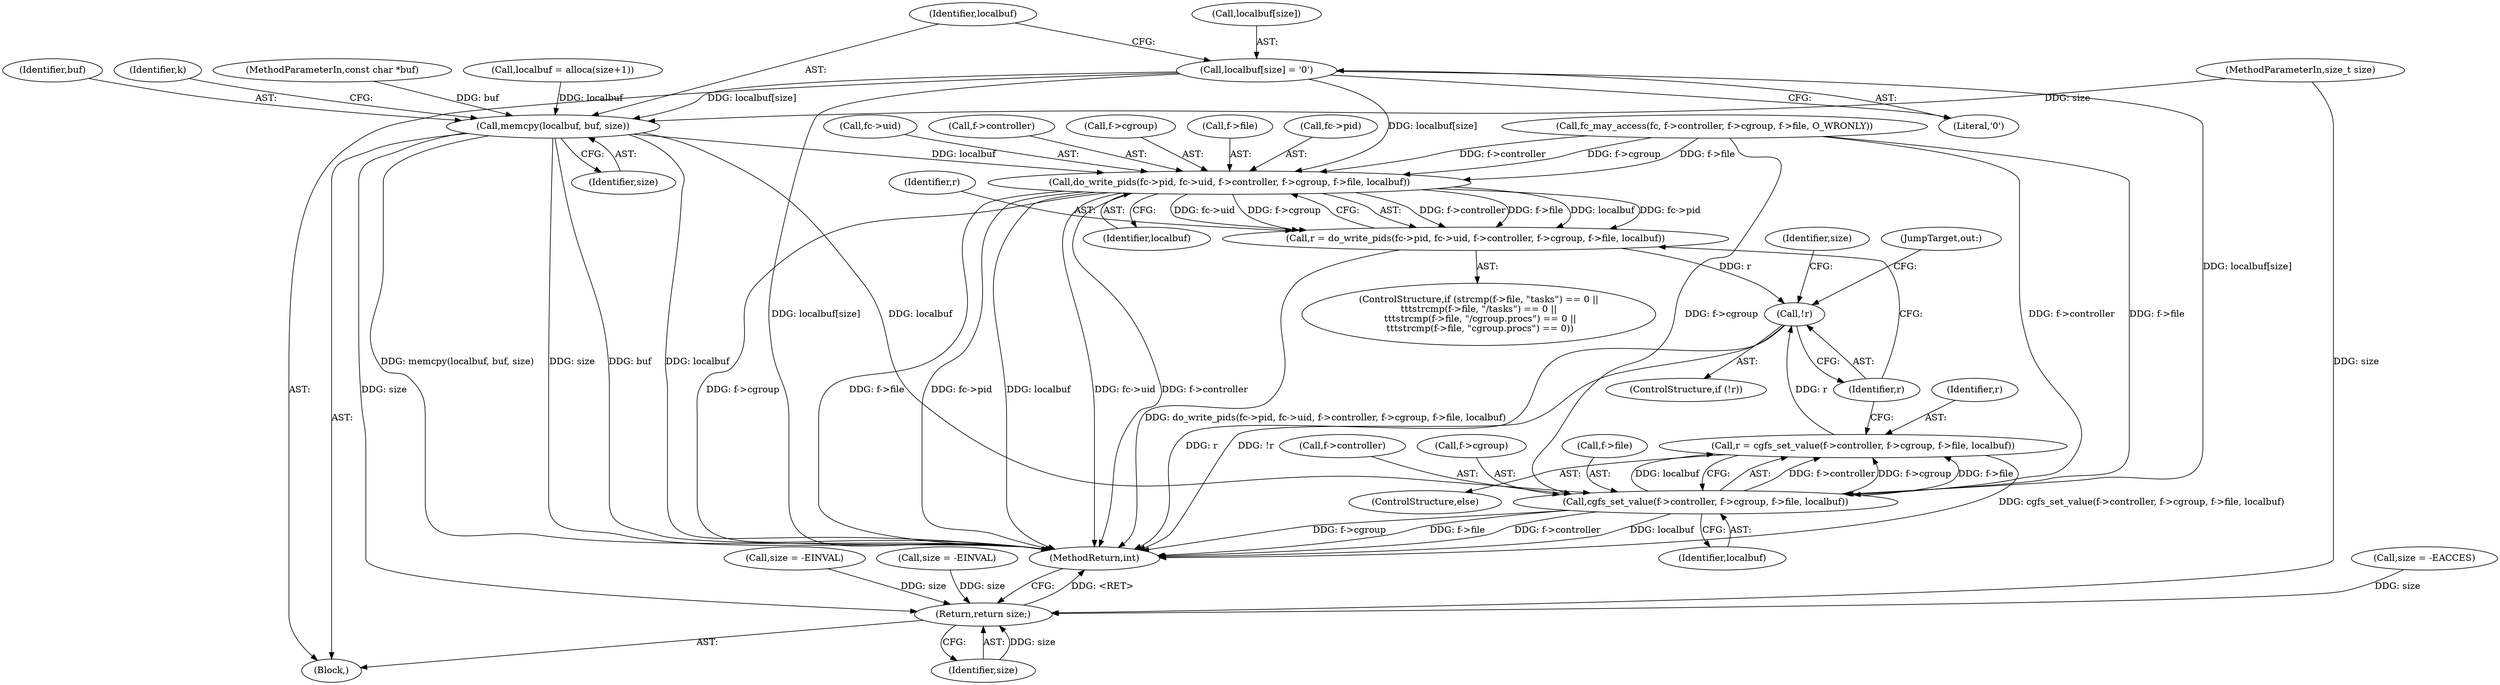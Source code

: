 digraph "0_lxcfs_8ee2a503e102b1a43ec4d83113dc275ab20a869a@array" {
"1000157" [label="(Call,localbuf[size] = '\0')"];
"1000162" [label="(Call,memcpy(localbuf, buf, size))"];
"1000241" [label="(Call,do_write_pids(fc->pid, fc->uid, f->controller, f->cgroup, f->file, localbuf))"];
"1000239" [label="(Call,r = do_write_pids(fc->pid, fc->uid, f->controller, f->cgroup, f->file, localbuf))"];
"1000273" [label="(Call,!r)"];
"1000261" [label="(Call,cgfs_set_value(f->controller, f->cgroup, f->file, localbuf))"];
"1000259" [label="(Call,r = cgfs_set_value(f->controller, f->cgroup, f->file, localbuf))"];
"1000282" [label="(Return,return size;)"];
"1000158" [label="(Call,localbuf[size])"];
"1000169" [label="(Identifier,k)"];
"1000163" [label="(Identifier,localbuf)"];
"1000265" [label="(Call,f->cgroup)"];
"1000106" [label="(Block,)"];
"1000257" [label="(Identifier,localbuf)"];
"1000262" [label="(Call,f->controller)"];
"1000182" [label="(Call,size = -EINVAL)"];
"1000279" [label="(JumpTarget,out:)"];
"1000240" [label="(Identifier,r)"];
"1000261" [label="(Call,cgfs_set_value(f->controller, f->cgroup, f->file, localbuf))"];
"1000162" [label="(Call,memcpy(localbuf, buf, size))"];
"1000241" [label="(Call,do_write_pids(fc->pid, fc->uid, f->controller, f->cgroup, f->file, localbuf))"];
"1000165" [label="(Identifier,size)"];
"1000151" [label="(Call,localbuf = alloca(size+1))"];
"1000102" [label="(MethodParameterIn,const char *buf)"];
"1000282" [label="(Return,return size;)"];
"1000242" [label="(Call,fc->pid)"];
"1000251" [label="(Call,f->cgroup)"];
"1000254" [label="(Call,f->file)"];
"1000259" [label="(Call,r = cgfs_set_value(f->controller, f->cgroup, f->file, localbuf))"];
"1000283" [label="(Identifier,size)"];
"1000202" [label="(Call,size = -EACCES)"];
"1000239" [label="(Call,r = do_write_pids(fc->pid, fc->uid, f->controller, f->cgroup, f->file, localbuf))"];
"1000284" [label="(MethodReturn,int)"];
"1000189" [label="(Call,fc_may_access(fc, f->controller, f->cgroup, f->file, O_WRONLY))"];
"1000245" [label="(Call,fc->uid)"];
"1000103" [label="(MethodParameterIn,size_t size)"];
"1000161" [label="(Literal,'\0')"];
"1000268" [label="(Call,f->file)"];
"1000276" [label="(Identifier,size)"];
"1000272" [label="(ControlStructure,if (!r))"];
"1000157" [label="(Call,localbuf[size] = '\0')"];
"1000164" [label="(Identifier,buf)"];
"1000258" [label="(ControlStructure,else)"];
"1000260" [label="(Identifier,r)"];
"1000248" [label="(Call,f->controller)"];
"1000273" [label="(Call,!r)"];
"1000207" [label="(ControlStructure,if (strcmp(f->file, \"tasks\") == 0 ||\n\t\t\tstrcmp(f->file, \"/tasks\") == 0 ||\n \t\t\tstrcmp(f->file, \"/cgroup.procs\") == 0 ||\n \t\t\tstrcmp(f->file, \"cgroup.procs\") == 0))"];
"1000275" [label="(Call,size = -EINVAL)"];
"1000274" [label="(Identifier,r)"];
"1000271" [label="(Identifier,localbuf)"];
"1000157" -> "1000106"  [label="AST: "];
"1000157" -> "1000161"  [label="CFG: "];
"1000158" -> "1000157"  [label="AST: "];
"1000161" -> "1000157"  [label="AST: "];
"1000163" -> "1000157"  [label="CFG: "];
"1000157" -> "1000284"  [label="DDG: localbuf[size]"];
"1000157" -> "1000162"  [label="DDG: localbuf[size]"];
"1000157" -> "1000241"  [label="DDG: localbuf[size]"];
"1000157" -> "1000261"  [label="DDG: localbuf[size]"];
"1000162" -> "1000106"  [label="AST: "];
"1000162" -> "1000165"  [label="CFG: "];
"1000163" -> "1000162"  [label="AST: "];
"1000164" -> "1000162"  [label="AST: "];
"1000165" -> "1000162"  [label="AST: "];
"1000169" -> "1000162"  [label="CFG: "];
"1000162" -> "1000284"  [label="DDG: buf"];
"1000162" -> "1000284"  [label="DDG: localbuf"];
"1000162" -> "1000284"  [label="DDG: memcpy(localbuf, buf, size)"];
"1000162" -> "1000284"  [label="DDG: size"];
"1000151" -> "1000162"  [label="DDG: localbuf"];
"1000102" -> "1000162"  [label="DDG: buf"];
"1000103" -> "1000162"  [label="DDG: size"];
"1000162" -> "1000241"  [label="DDG: localbuf"];
"1000162" -> "1000261"  [label="DDG: localbuf"];
"1000162" -> "1000282"  [label="DDG: size"];
"1000241" -> "1000239"  [label="AST: "];
"1000241" -> "1000257"  [label="CFG: "];
"1000242" -> "1000241"  [label="AST: "];
"1000245" -> "1000241"  [label="AST: "];
"1000248" -> "1000241"  [label="AST: "];
"1000251" -> "1000241"  [label="AST: "];
"1000254" -> "1000241"  [label="AST: "];
"1000257" -> "1000241"  [label="AST: "];
"1000239" -> "1000241"  [label="CFG: "];
"1000241" -> "1000284"  [label="DDG: f->controller"];
"1000241" -> "1000284"  [label="DDG: f->cgroup"];
"1000241" -> "1000284"  [label="DDG: f->file"];
"1000241" -> "1000284"  [label="DDG: fc->pid"];
"1000241" -> "1000284"  [label="DDG: localbuf"];
"1000241" -> "1000284"  [label="DDG: fc->uid"];
"1000241" -> "1000239"  [label="DDG: f->controller"];
"1000241" -> "1000239"  [label="DDG: f->file"];
"1000241" -> "1000239"  [label="DDG: localbuf"];
"1000241" -> "1000239"  [label="DDG: fc->pid"];
"1000241" -> "1000239"  [label="DDG: fc->uid"];
"1000241" -> "1000239"  [label="DDG: f->cgroup"];
"1000189" -> "1000241"  [label="DDG: f->controller"];
"1000189" -> "1000241"  [label="DDG: f->cgroup"];
"1000189" -> "1000241"  [label="DDG: f->file"];
"1000239" -> "1000207"  [label="AST: "];
"1000240" -> "1000239"  [label="AST: "];
"1000274" -> "1000239"  [label="CFG: "];
"1000239" -> "1000284"  [label="DDG: do_write_pids(fc->pid, fc->uid, f->controller, f->cgroup, f->file, localbuf)"];
"1000239" -> "1000273"  [label="DDG: r"];
"1000273" -> "1000272"  [label="AST: "];
"1000273" -> "1000274"  [label="CFG: "];
"1000274" -> "1000273"  [label="AST: "];
"1000276" -> "1000273"  [label="CFG: "];
"1000279" -> "1000273"  [label="CFG: "];
"1000273" -> "1000284"  [label="DDG: r"];
"1000273" -> "1000284"  [label="DDG: !r"];
"1000259" -> "1000273"  [label="DDG: r"];
"1000261" -> "1000259"  [label="AST: "];
"1000261" -> "1000271"  [label="CFG: "];
"1000262" -> "1000261"  [label="AST: "];
"1000265" -> "1000261"  [label="AST: "];
"1000268" -> "1000261"  [label="AST: "];
"1000271" -> "1000261"  [label="AST: "];
"1000259" -> "1000261"  [label="CFG: "];
"1000261" -> "1000284"  [label="DDG: f->cgroup"];
"1000261" -> "1000284"  [label="DDG: f->file"];
"1000261" -> "1000284"  [label="DDG: f->controller"];
"1000261" -> "1000284"  [label="DDG: localbuf"];
"1000261" -> "1000259"  [label="DDG: f->controller"];
"1000261" -> "1000259"  [label="DDG: f->cgroup"];
"1000261" -> "1000259"  [label="DDG: f->file"];
"1000261" -> "1000259"  [label="DDG: localbuf"];
"1000189" -> "1000261"  [label="DDG: f->controller"];
"1000189" -> "1000261"  [label="DDG: f->cgroup"];
"1000189" -> "1000261"  [label="DDG: f->file"];
"1000259" -> "1000258"  [label="AST: "];
"1000260" -> "1000259"  [label="AST: "];
"1000274" -> "1000259"  [label="CFG: "];
"1000259" -> "1000284"  [label="DDG: cgfs_set_value(f->controller, f->cgroup, f->file, localbuf)"];
"1000282" -> "1000106"  [label="AST: "];
"1000282" -> "1000283"  [label="CFG: "];
"1000283" -> "1000282"  [label="AST: "];
"1000284" -> "1000282"  [label="CFG: "];
"1000282" -> "1000284"  [label="DDG: <RET>"];
"1000283" -> "1000282"  [label="DDG: size"];
"1000202" -> "1000282"  [label="DDG: size"];
"1000275" -> "1000282"  [label="DDG: size"];
"1000182" -> "1000282"  [label="DDG: size"];
"1000103" -> "1000282"  [label="DDG: size"];
}
